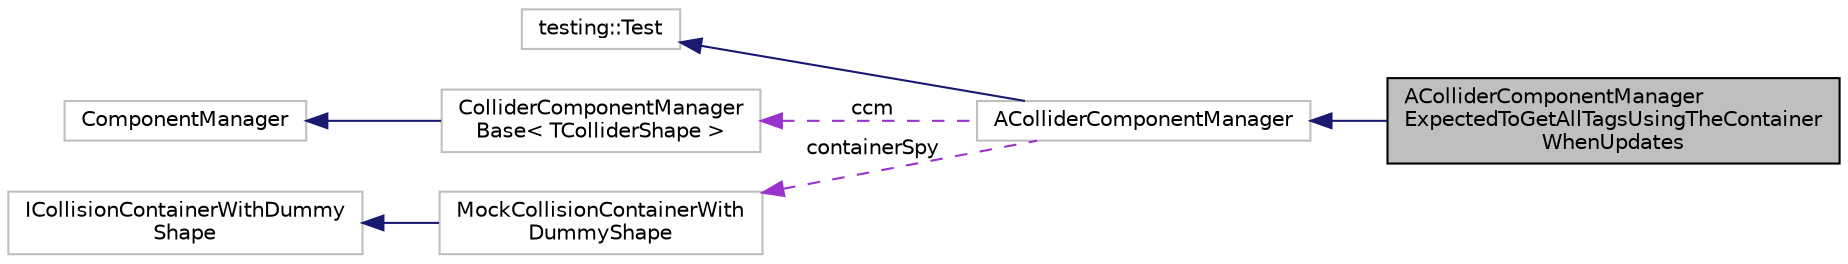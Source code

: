 digraph "AColliderComponentManagerExpectedToGetAllTagsUsingTheContainerWhenUpdates"
{
 // LATEX_PDF_SIZE
  edge [fontname="Helvetica",fontsize="10",labelfontname="Helvetica",labelfontsize="10"];
  node [fontname="Helvetica",fontsize="10",shape=record];
  rankdir="LR";
  Node1 [label="AColliderComponentManager\lExpectedToGetAllTagsUsingTheContainer\lWhenUpdates",height=0.2,width=0.4,color="black", fillcolor="grey75", style="filled", fontcolor="black",tooltip=" "];
  Node2 -> Node1 [dir="back",color="midnightblue",fontsize="10",style="solid",fontname="Helvetica"];
  Node2 [label="AColliderComponentManager",height=0.2,width=0.4,color="grey75", fillcolor="white", style="filled",URL="$struct_a_collider_component_manager.html",tooltip=" "];
  Node3 -> Node2 [dir="back",color="midnightblue",fontsize="10",style="solid",fontname="Helvetica"];
  Node3 [label="testing::Test",height=0.2,width=0.4,color="grey75", fillcolor="white", style="filled",tooltip=" "];
  Node4 -> Node2 [dir="back",color="darkorchid3",fontsize="10",style="dashed",label=" ccm" ,fontname="Helvetica"];
  Node4 [label="ColliderComponentManager\lBase\< TColliderShape \>",height=0.2,width=0.4,color="grey75", fillcolor="white", style="filled",URL="$class_collider_component_manager_base.html",tooltip=" "];
  Node5 -> Node4 [dir="back",color="midnightblue",fontsize="10",style="solid",fontname="Helvetica"];
  Node5 [label="ComponentManager",height=0.2,width=0.4,color="grey75", fillcolor="white", style="filled",URL="$class_component_manager.html",tooltip=" "];
  Node6 -> Node2 [dir="back",color="darkorchid3",fontsize="10",style="dashed",label=" containerSpy" ,fontname="Helvetica"];
  Node6 [label="MockCollisionContainerWith\lDummyShape",height=0.2,width=0.4,color="grey75", fillcolor="white", style="filled",URL="$struct_mock_collision_container_with_dummy_shape.html",tooltip=" "];
  Node7 -> Node6 [dir="back",color="midnightblue",fontsize="10",style="solid",fontname="Helvetica"];
  Node7 [label="ICollisionContainerWithDummy\lShape",height=0.2,width=0.4,color="grey75", fillcolor="white", style="filled",URL="$struct_i_collision_container.html",tooltip=" "];
}
